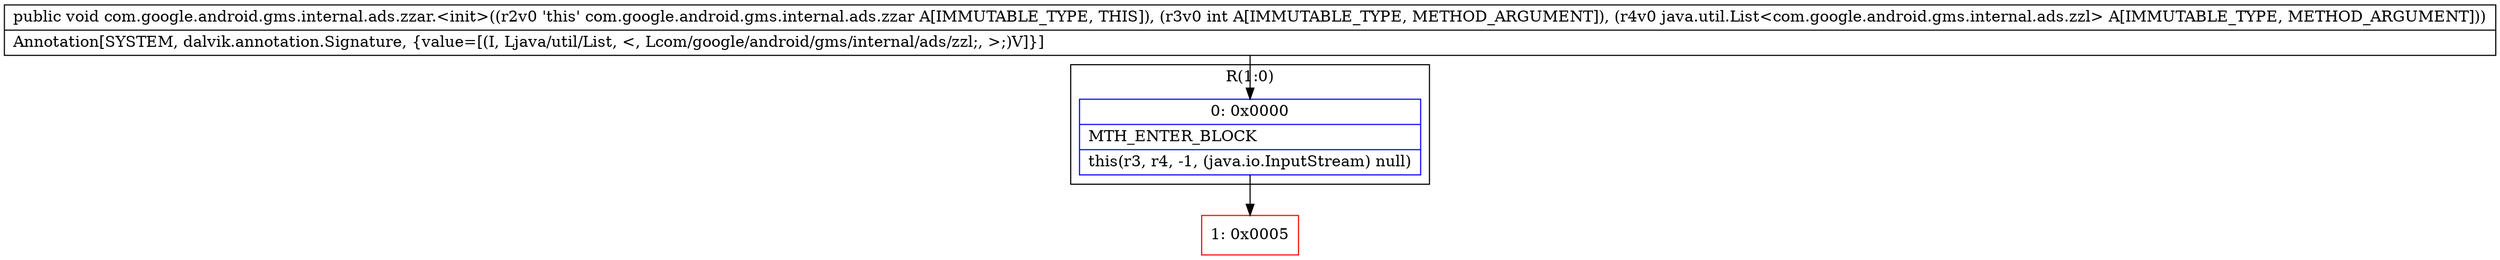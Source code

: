digraph "CFG forcom.google.android.gms.internal.ads.zzar.\<init\>(ILjava\/util\/List;)V" {
subgraph cluster_Region_817350138 {
label = "R(1:0)";
node [shape=record,color=blue];
Node_0 [shape=record,label="{0\:\ 0x0000|MTH_ENTER_BLOCK\l|this(r3, r4, \-1, (java.io.InputStream) null)\l}"];
}
Node_1 [shape=record,color=red,label="{1\:\ 0x0005}"];
MethodNode[shape=record,label="{public void com.google.android.gms.internal.ads.zzar.\<init\>((r2v0 'this' com.google.android.gms.internal.ads.zzar A[IMMUTABLE_TYPE, THIS]), (r3v0 int A[IMMUTABLE_TYPE, METHOD_ARGUMENT]), (r4v0 java.util.List\<com.google.android.gms.internal.ads.zzl\> A[IMMUTABLE_TYPE, METHOD_ARGUMENT]))  | Annotation[SYSTEM, dalvik.annotation.Signature, \{value=[(I, Ljava\/util\/List, \<, Lcom\/google\/android\/gms\/internal\/ads\/zzl;, \>;)V]\}]\l}"];
MethodNode -> Node_0;
Node_0 -> Node_1;
}

